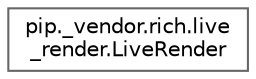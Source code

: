 digraph "Graphical Class Hierarchy"
{
 // LATEX_PDF_SIZE
  bgcolor="transparent";
  edge [fontname=Helvetica,fontsize=10,labelfontname=Helvetica,labelfontsize=10];
  node [fontname=Helvetica,fontsize=10,shape=box,height=0.2,width=0.4];
  rankdir="LR";
  Node0 [id="Node000000",label="pip._vendor.rich.live\l_render.LiveRender",height=0.2,width=0.4,color="grey40", fillcolor="white", style="filled",URL="$d7/d90/classpip_1_1__vendor_1_1rich_1_1live__render_1_1LiveRender.html",tooltip=" "];
}
